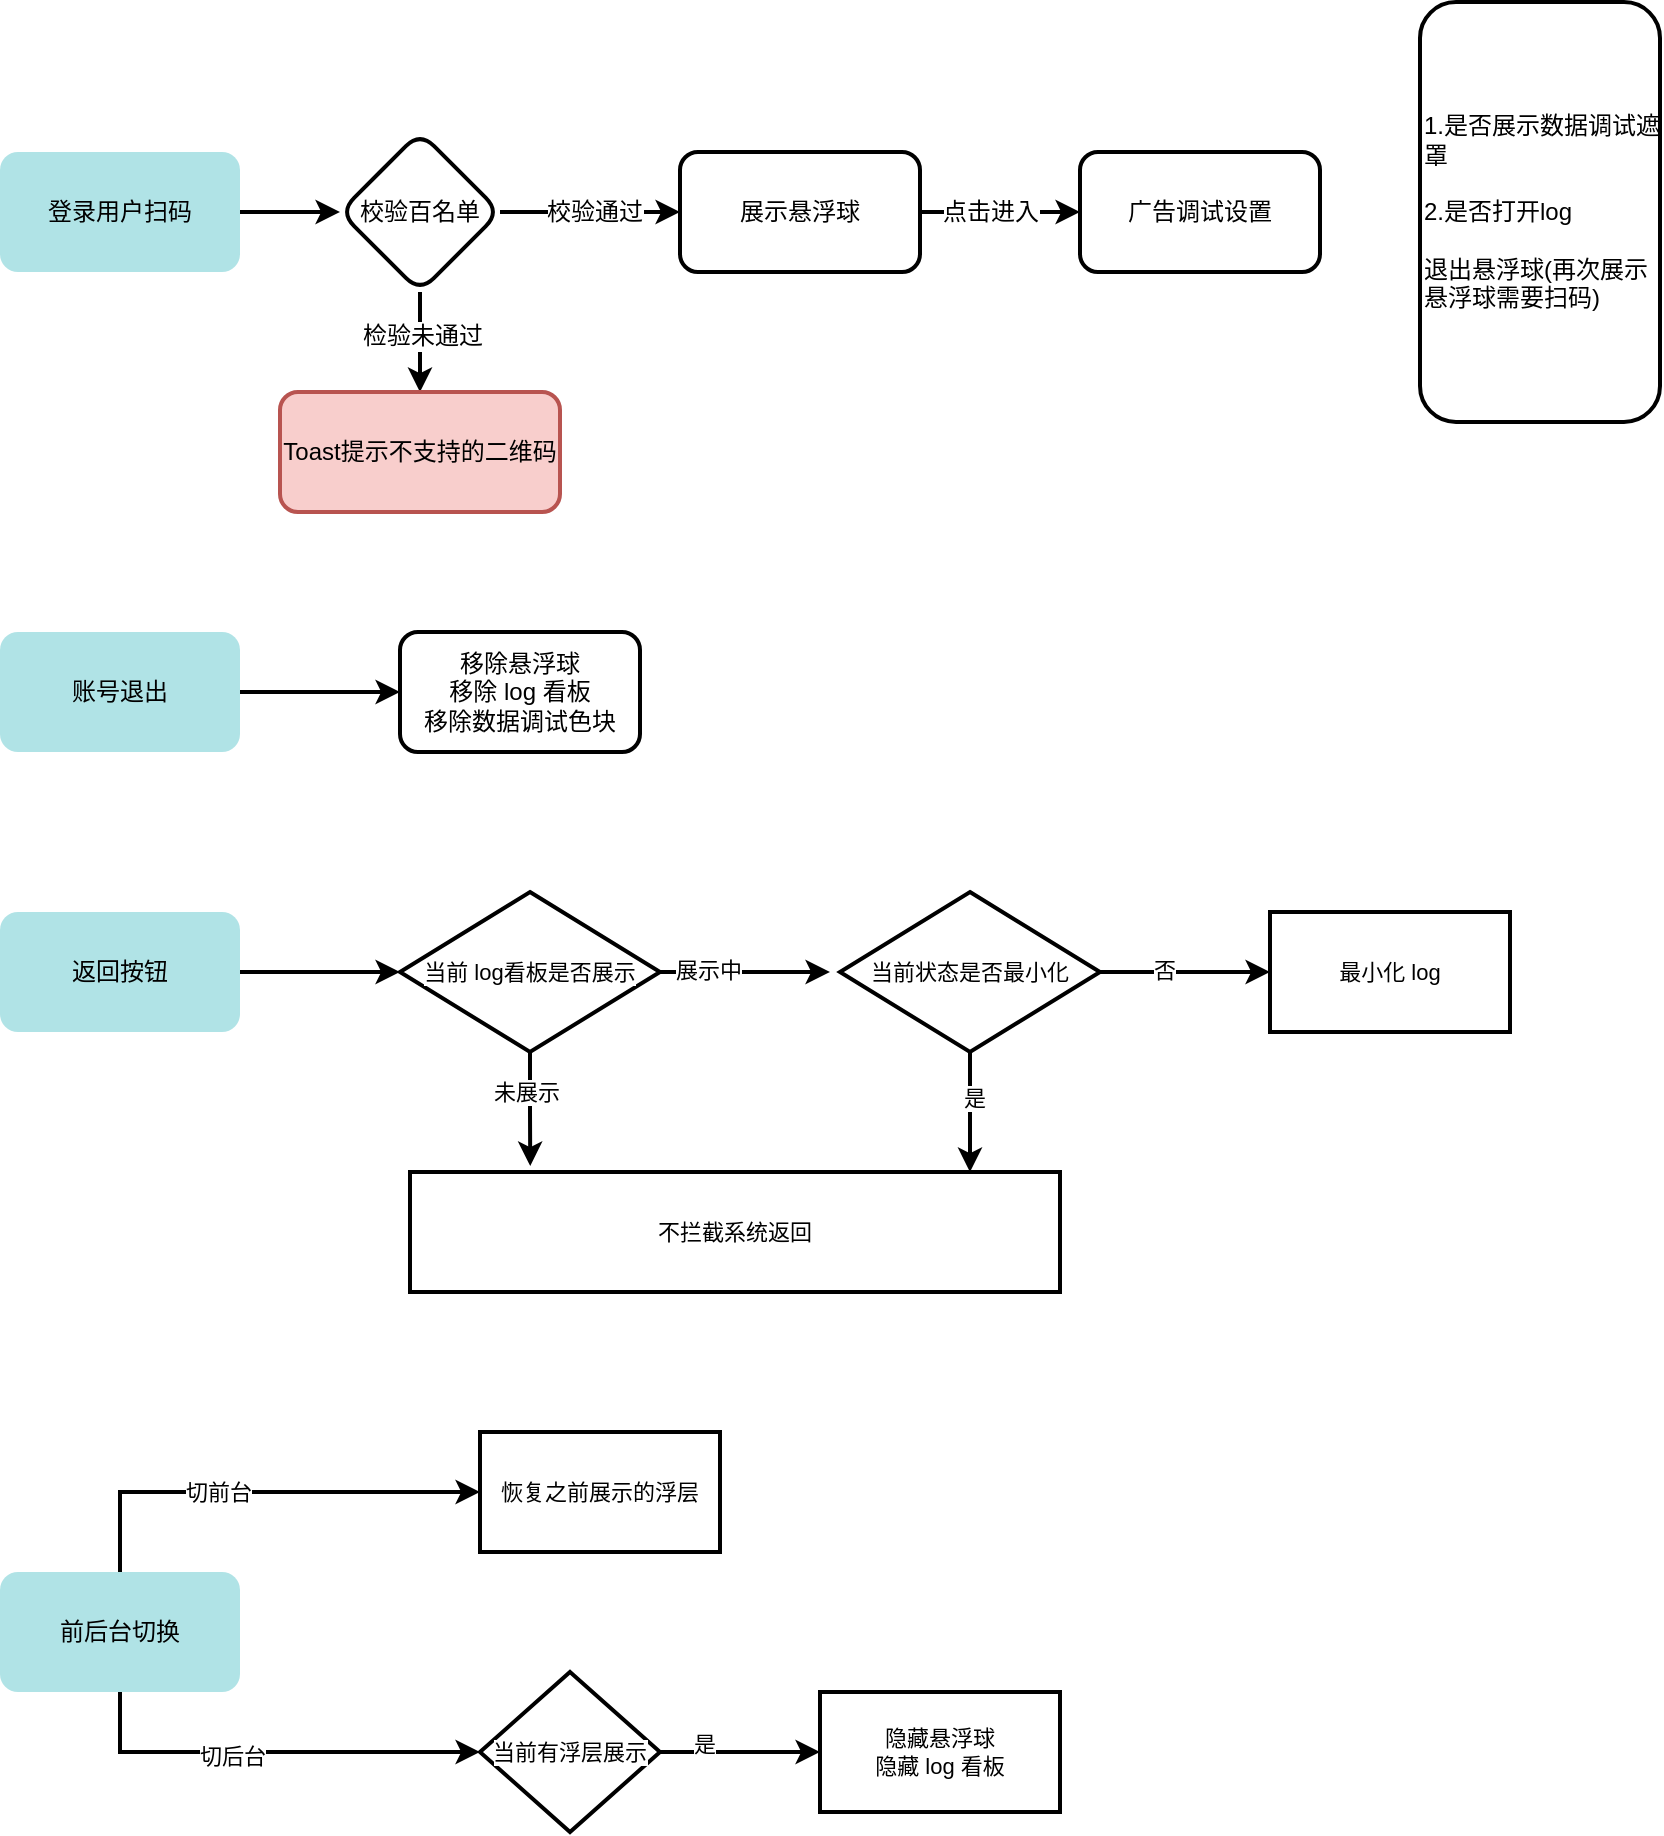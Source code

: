 <mxfile version="24.2.5" type="github">
  <diagram name="第 1 页" id="Mk33RVe9kRC02Oc2va2t">
    <mxGraphModel dx="1221" dy="2270" grid="1" gridSize="10" guides="1" tooltips="1" connect="1" arrows="1" fold="1" page="1" pageScale="1" pageWidth="1200" pageHeight="1600" math="0" shadow="0">
      <root>
        <mxCell id="0" />
        <mxCell id="1" parent="0" />
        <mxCell id="ITvaBzZuXJJGVibFjRgb-2" value="" style="edgeStyle=orthogonalEdgeStyle;rounded=0;orthogonalLoop=1;jettySize=auto;html=1;strokeWidth=2;" edge="1" parent="1" source="E1rxsZcQbXdjIahQ-Ln3-1" target="ITvaBzZuXJJGVibFjRgb-1">
          <mxGeometry relative="1" as="geometry" />
        </mxCell>
        <mxCell id="E1rxsZcQbXdjIahQ-Ln3-1" value="账号退出" style="rounded=1;whiteSpace=wrap;html=1;strokeWidth=2;fillColor=#b0e3e6;strokeColor=none;" parent="1" vertex="1">
          <mxGeometry x="200" y="280" width="120" height="60" as="geometry" />
        </mxCell>
        <mxCell id="ITvaBzZuXJJGVibFjRgb-19" style="edgeStyle=orthogonalEdgeStyle;rounded=0;orthogonalLoop=1;jettySize=auto;html=1;entryX=0;entryY=0.5;entryDx=0;entryDy=0;strokeColor=default;strokeWidth=2;align=center;verticalAlign=middle;fontFamily=Helvetica;fontSize=11;fontColor=default;labelBackgroundColor=default;endArrow=classic;exitX=0.5;exitY=1;exitDx=0;exitDy=0;" edge="1" parent="1" source="E1rxsZcQbXdjIahQ-Ln3-2" target="ITvaBzZuXJJGVibFjRgb-18">
          <mxGeometry relative="1" as="geometry" />
        </mxCell>
        <mxCell id="ITvaBzZuXJJGVibFjRgb-20" value="切后台" style="edgeLabel;html=1;align=center;verticalAlign=middle;resizable=0;points=[];strokeColor=default;strokeWidth=2;fontFamily=Helvetica;fontSize=11;fontColor=default;labelBackgroundColor=default;fillColor=default;" vertex="1" connectable="0" parent="ITvaBzZuXJJGVibFjRgb-19">
          <mxGeometry x="-0.183" y="-2" relative="1" as="geometry">
            <mxPoint as="offset" />
          </mxGeometry>
        </mxCell>
        <mxCell id="ITvaBzZuXJJGVibFjRgb-24" style="edgeStyle=orthogonalEdgeStyle;rounded=0;orthogonalLoop=1;jettySize=auto;html=1;entryX=0;entryY=0.5;entryDx=0;entryDy=0;strokeColor=default;strokeWidth=2;align=center;verticalAlign=middle;fontFamily=Helvetica;fontSize=11;fontColor=default;labelBackgroundColor=default;endArrow=classic;exitX=0.5;exitY=0;exitDx=0;exitDy=0;" edge="1" parent="1" source="E1rxsZcQbXdjIahQ-Ln3-2" target="ITvaBzZuXJJGVibFjRgb-27">
          <mxGeometry relative="1" as="geometry">
            <mxPoint x="440" y="710" as="targetPoint" />
          </mxGeometry>
        </mxCell>
        <mxCell id="ITvaBzZuXJJGVibFjRgb-25" value="切前台" style="edgeLabel;html=1;align=center;verticalAlign=middle;resizable=0;points=[];strokeColor=default;strokeWidth=2;fontFamily=Helvetica;fontSize=11;fontColor=default;labelBackgroundColor=default;fillColor=default;" vertex="1" connectable="0" parent="ITvaBzZuXJJGVibFjRgb-24">
          <mxGeometry x="-0.191" relative="1" as="geometry">
            <mxPoint as="offset" />
          </mxGeometry>
        </mxCell>
        <mxCell id="E1rxsZcQbXdjIahQ-Ln3-2" value="前后台切换" style="rounded=1;whiteSpace=wrap;html=1;strokeWidth=2;fillColor=#b0e3e6;strokeColor=none;" parent="1" vertex="1">
          <mxGeometry x="200" y="750" width="120" height="60" as="geometry" />
        </mxCell>
        <mxCell id="ITvaBzZuXJJGVibFjRgb-4" value="" style="edgeStyle=orthogonalEdgeStyle;rounded=0;orthogonalLoop=1;jettySize=auto;html=1;strokeColor=default;strokeWidth=2;align=center;verticalAlign=middle;fontFamily=Helvetica;fontSize=11;fontColor=default;labelBackgroundColor=default;endArrow=classic;" edge="1" parent="1" source="E1rxsZcQbXdjIahQ-Ln3-3" target="ITvaBzZuXJJGVibFjRgb-3">
          <mxGeometry relative="1" as="geometry" />
        </mxCell>
        <mxCell id="E1rxsZcQbXdjIahQ-Ln3-3" value="返回按钮" style="rounded=1;whiteSpace=wrap;html=1;strokeWidth=2;fillColor=#b0e3e6;strokeColor=none;" parent="1" vertex="1">
          <mxGeometry x="200" y="420" width="120" height="60" as="geometry" />
        </mxCell>
        <mxCell id="E1rxsZcQbXdjIahQ-Ln3-7" value="" style="edgeStyle=orthogonalEdgeStyle;rounded=0;orthogonalLoop=1;jettySize=auto;html=1;fontFamily=Helvetica;fontSize=12;fontColor=default;strokeWidth=2;" parent="1" source="E1rxsZcQbXdjIahQ-Ln3-4" target="E1rxsZcQbXdjIahQ-Ln3-6" edge="1">
          <mxGeometry relative="1" as="geometry" />
        </mxCell>
        <mxCell id="E1rxsZcQbXdjIahQ-Ln3-4" value="登录用户扫码" style="rounded=1;whiteSpace=wrap;html=1;strokeWidth=2;fillColor=#b0e3e6;strokeColor=none;" parent="1" vertex="1">
          <mxGeometry x="200" y="40" width="120" height="60" as="geometry" />
        </mxCell>
        <mxCell id="E1rxsZcQbXdjIahQ-Ln3-9" value="" style="edgeStyle=orthogonalEdgeStyle;rounded=0;orthogonalLoop=1;jettySize=auto;html=1;fontFamily=Helvetica;fontSize=12;fontColor=default;strokeWidth=2;" parent="1" source="E1rxsZcQbXdjIahQ-Ln3-6" target="E1rxsZcQbXdjIahQ-Ln3-8" edge="1">
          <mxGeometry relative="1" as="geometry" />
        </mxCell>
        <mxCell id="E1rxsZcQbXdjIahQ-Ln3-12" value="校验通过" style="edgeLabel;html=1;align=center;verticalAlign=middle;resizable=0;points=[];rounded=1;strokeColor=default;strokeWidth=2;fontFamily=Helvetica;fontSize=12;fontColor=default;labelBackgroundColor=default;fillColor=default;" parent="E1rxsZcQbXdjIahQ-Ln3-9" vertex="1" connectable="0">
          <mxGeometry x="-0.4" y="1" relative="1" as="geometry">
            <mxPoint x="20" y="1" as="offset" />
          </mxGeometry>
        </mxCell>
        <mxCell id="E1rxsZcQbXdjIahQ-Ln3-11" value="" style="edgeStyle=orthogonalEdgeStyle;rounded=0;orthogonalLoop=1;jettySize=auto;html=1;fontFamily=Helvetica;fontSize=12;fontColor=default;strokeWidth=2;" parent="1" source="E1rxsZcQbXdjIahQ-Ln3-6" target="E1rxsZcQbXdjIahQ-Ln3-10" edge="1">
          <mxGeometry relative="1" as="geometry" />
        </mxCell>
        <mxCell id="E1rxsZcQbXdjIahQ-Ln3-13" value="检验未通过" style="edgeLabel;html=1;align=center;verticalAlign=middle;resizable=0;points=[];rounded=1;strokeColor=default;strokeWidth=2;fontFamily=Helvetica;fontSize=12;fontColor=default;labelBackgroundColor=default;fillColor=default;" parent="E1rxsZcQbXdjIahQ-Ln3-11" vertex="1" connectable="0">
          <mxGeometry x="-0.15" y="1" relative="1" as="geometry">
            <mxPoint as="offset" />
          </mxGeometry>
        </mxCell>
        <mxCell id="E1rxsZcQbXdjIahQ-Ln3-6" value="校&lt;font style=&quot;&quot;&gt;验百名单&lt;/font&gt;" style="rhombus;whiteSpace=wrap;html=1;rounded=1;strokeWidth=2;" parent="1" vertex="1">
          <mxGeometry x="370" y="30" width="80" height="80" as="geometry" />
        </mxCell>
        <mxCell id="E1rxsZcQbXdjIahQ-Ln3-15" value="" style="edgeStyle=orthogonalEdgeStyle;rounded=0;orthogonalLoop=1;jettySize=auto;html=1;strokeColor=default;strokeWidth=2;align=center;verticalAlign=middle;fontFamily=Helvetica;fontSize=12;fontColor=default;labelBackgroundColor=default;endArrow=classic;" parent="1" source="E1rxsZcQbXdjIahQ-Ln3-8" target="E1rxsZcQbXdjIahQ-Ln3-14" edge="1">
          <mxGeometry relative="1" as="geometry" />
        </mxCell>
        <mxCell id="E1rxsZcQbXdjIahQ-Ln3-16" value="点击进入" style="edgeLabel;html=1;align=center;verticalAlign=middle;resizable=0;points=[];rounded=1;strokeColor=default;strokeWidth=2;fontFamily=Helvetica;fontSize=12;fontColor=default;labelBackgroundColor=default;fillColor=default;" parent="E1rxsZcQbXdjIahQ-Ln3-15" vertex="1" connectable="0">
          <mxGeometry x="-0.125" relative="1" as="geometry">
            <mxPoint as="offset" />
          </mxGeometry>
        </mxCell>
        <mxCell id="E1rxsZcQbXdjIahQ-Ln3-8" value="&lt;p&gt;展示悬浮球&lt;/p&gt;" style="whiteSpace=wrap;html=1;rounded=1;strokeWidth=2;" parent="1" vertex="1">
          <mxGeometry x="540" y="40" width="120" height="60" as="geometry" />
        </mxCell>
        <mxCell id="E1rxsZcQbXdjIahQ-Ln3-10" value="Toast提示不支持的二维码" style="whiteSpace=wrap;html=1;fillColor=#f8cecc;strokeColor=#b85450;rounded=1;strokeWidth=2;" parent="1" vertex="1">
          <mxGeometry x="340" y="160" width="140" height="60" as="geometry" />
        </mxCell>
        <mxCell id="E1rxsZcQbXdjIahQ-Ln3-14" value="广告调试设置" style="whiteSpace=wrap;html=1;rounded=1;strokeWidth=2;" parent="1" vertex="1">
          <mxGeometry x="740" y="40" width="120" height="60" as="geometry" />
        </mxCell>
        <mxCell id="E1rxsZcQbXdjIahQ-Ln3-19" value="&lt;div&gt;&lt;font color=&quot;#000000&quot;&gt;1.是否展示数据调试遮罩&lt;/font&gt;&lt;/div&gt;&lt;div&gt;&lt;font color=&quot;#000000&quot;&gt;&lt;br&gt;&lt;/font&gt;&lt;/div&gt;&lt;div&gt;&lt;font color=&quot;#000000&quot;&gt;2.是否打开log&lt;/font&gt;&lt;/div&gt;&lt;div&gt;&lt;font color=&quot;#000000&quot;&gt;&lt;br&gt;&lt;/font&gt;&lt;/div&gt;&lt;font color=&quot;#000000&quot;&gt;退出悬浮球(再次展示悬浮球需要扫码)&lt;/font&gt;" style="rounded=1;whiteSpace=wrap;html=1;strokeWidth=2;align=left;" parent="1" vertex="1">
          <mxGeometry x="910" y="-35" width="120" height="210" as="geometry" />
        </mxCell>
        <mxCell id="ITvaBzZuXJJGVibFjRgb-1" value="移除悬浮球&lt;div&gt;移除 log 看板&lt;/div&gt;&lt;div&gt;移除数据调试色块&lt;/div&gt;" style="rounded=1;whiteSpace=wrap;html=1;strokeWidth=2;" vertex="1" parent="1">
          <mxGeometry x="400" y="280" width="120" height="60" as="geometry" />
        </mxCell>
        <mxCell id="ITvaBzZuXJJGVibFjRgb-6" value="" style="edgeStyle=orthogonalEdgeStyle;rounded=0;orthogonalLoop=1;jettySize=auto;html=1;strokeColor=default;strokeWidth=2;align=center;verticalAlign=middle;fontFamily=Helvetica;fontSize=11;fontColor=default;labelBackgroundColor=default;endArrow=classic;" edge="1" parent="1" source="ITvaBzZuXJJGVibFjRgb-3">
          <mxGeometry relative="1" as="geometry">
            <mxPoint x="615" y="450" as="targetPoint" />
          </mxGeometry>
        </mxCell>
        <mxCell id="ITvaBzZuXJJGVibFjRgb-7" value="展示中" style="edgeLabel;html=1;align=center;verticalAlign=middle;resizable=0;points=[];strokeColor=default;strokeWidth=2;fontFamily=Helvetica;fontSize=11;fontColor=default;labelBackgroundColor=default;fillColor=default;" vertex="1" connectable="0" parent="ITvaBzZuXJJGVibFjRgb-6">
          <mxGeometry x="-0.435" y="1" relative="1" as="geometry">
            <mxPoint as="offset" />
          </mxGeometry>
        </mxCell>
        <mxCell id="ITvaBzZuXJJGVibFjRgb-10" value="" style="edgeStyle=orthogonalEdgeStyle;rounded=0;orthogonalLoop=1;jettySize=auto;html=1;strokeColor=default;strokeWidth=2;align=center;verticalAlign=middle;fontFamily=Helvetica;fontSize=11;fontColor=default;labelBackgroundColor=default;endArrow=classic;entryX=0.185;entryY=-0.05;entryDx=0;entryDy=0;entryPerimeter=0;" edge="1" parent="1" source="ITvaBzZuXJJGVibFjRgb-3" target="ITvaBzZuXJJGVibFjRgb-9">
          <mxGeometry relative="1" as="geometry" />
        </mxCell>
        <mxCell id="ITvaBzZuXJJGVibFjRgb-11" value="未展示" style="edgeLabel;html=1;align=center;verticalAlign=middle;resizable=0;points=[];strokeColor=default;strokeWidth=2;fontFamily=Helvetica;fontSize=11;fontColor=default;labelBackgroundColor=default;fillColor=default;" vertex="1" connectable="0" parent="ITvaBzZuXJJGVibFjRgb-10">
          <mxGeometry x="-0.311" y="-2" relative="1" as="geometry">
            <mxPoint as="offset" />
          </mxGeometry>
        </mxCell>
        <mxCell id="ITvaBzZuXJJGVibFjRgb-3" value="当前 log看板是否展示" style="rhombus;whiteSpace=wrap;html=1;fontFamily=Helvetica;fontSize=11;fontColor=default;labelBackgroundColor=default;strokeWidth=2;" vertex="1" parent="1">
          <mxGeometry x="400" y="410" width="130" height="80" as="geometry" />
        </mxCell>
        <mxCell id="ITvaBzZuXJJGVibFjRgb-13" value="" style="edgeStyle=orthogonalEdgeStyle;rounded=0;orthogonalLoop=1;jettySize=auto;html=1;strokeColor=default;strokeWidth=2;align=center;verticalAlign=middle;fontFamily=Helvetica;fontSize=11;fontColor=default;labelBackgroundColor=default;endArrow=classic;" edge="1" parent="1" source="ITvaBzZuXJJGVibFjRgb-8" target="ITvaBzZuXJJGVibFjRgb-12">
          <mxGeometry relative="1" as="geometry" />
        </mxCell>
        <mxCell id="ITvaBzZuXJJGVibFjRgb-17" value="否" style="edgeLabel;html=1;align=center;verticalAlign=middle;resizable=0;points=[];strokeColor=default;strokeWidth=2;fontFamily=Helvetica;fontSize=11;fontColor=default;labelBackgroundColor=default;fillColor=default;" vertex="1" connectable="0" parent="ITvaBzZuXJJGVibFjRgb-13">
          <mxGeometry x="-0.247" y="1" relative="1" as="geometry">
            <mxPoint as="offset" />
          </mxGeometry>
        </mxCell>
        <mxCell id="ITvaBzZuXJJGVibFjRgb-15" value="" style="edgeStyle=orthogonalEdgeStyle;rounded=0;orthogonalLoop=1;jettySize=auto;html=1;strokeColor=default;strokeWidth=2;align=center;verticalAlign=middle;fontFamily=Helvetica;fontSize=11;fontColor=default;labelBackgroundColor=default;endArrow=classic;" edge="1" parent="1" source="ITvaBzZuXJJGVibFjRgb-8">
          <mxGeometry relative="1" as="geometry">
            <mxPoint x="685" y="550" as="targetPoint" />
          </mxGeometry>
        </mxCell>
        <mxCell id="ITvaBzZuXJJGVibFjRgb-16" value="是" style="edgeLabel;html=1;align=center;verticalAlign=middle;resizable=0;points=[];strokeColor=default;strokeWidth=2;fontFamily=Helvetica;fontSize=11;fontColor=default;labelBackgroundColor=default;fillColor=default;" vertex="1" connectable="0" parent="ITvaBzZuXJJGVibFjRgb-15">
          <mxGeometry x="-0.244" y="2" relative="1" as="geometry">
            <mxPoint as="offset" />
          </mxGeometry>
        </mxCell>
        <mxCell id="ITvaBzZuXJJGVibFjRgb-8" value="当前状态是否最小化" style="rhombus;whiteSpace=wrap;html=1;fontFamily=Helvetica;fontSize=11;fontColor=default;labelBackgroundColor=default;strokeWidth=2;" vertex="1" parent="1">
          <mxGeometry x="620" y="410" width="130" height="80" as="geometry" />
        </mxCell>
        <mxCell id="ITvaBzZuXJJGVibFjRgb-9" value="不拦截系统返回" style="whiteSpace=wrap;html=1;fontSize=11;labelBackgroundColor=default;strokeWidth=2;" vertex="1" parent="1">
          <mxGeometry x="405" y="550" width="325" height="60" as="geometry" />
        </mxCell>
        <mxCell id="ITvaBzZuXJJGVibFjRgb-12" value="最小化 log" style="whiteSpace=wrap;html=1;fontSize=11;labelBackgroundColor=default;strokeWidth=2;" vertex="1" parent="1">
          <mxGeometry x="835" y="420" width="120" height="60" as="geometry" />
        </mxCell>
        <mxCell id="ITvaBzZuXJJGVibFjRgb-22" value="" style="edgeStyle=orthogonalEdgeStyle;rounded=0;orthogonalLoop=1;jettySize=auto;html=1;strokeColor=default;strokeWidth=2;align=center;verticalAlign=middle;fontFamily=Helvetica;fontSize=11;fontColor=default;labelBackgroundColor=default;endArrow=classic;" edge="1" parent="1" source="ITvaBzZuXJJGVibFjRgb-18" target="ITvaBzZuXJJGVibFjRgb-21">
          <mxGeometry relative="1" as="geometry" />
        </mxCell>
        <mxCell id="ITvaBzZuXJJGVibFjRgb-26" value="是" style="edgeLabel;html=1;align=center;verticalAlign=middle;resizable=0;points=[];strokeColor=default;strokeWidth=2;fontFamily=Helvetica;fontSize=11;fontColor=default;labelBackgroundColor=default;fillColor=default;" vertex="1" connectable="0" parent="ITvaBzZuXJJGVibFjRgb-22">
          <mxGeometry x="-0.46" y="4" relative="1" as="geometry">
            <mxPoint as="offset" />
          </mxGeometry>
        </mxCell>
        <mxCell id="ITvaBzZuXJJGVibFjRgb-18" value="当前有浮层展示" style="rhombus;whiteSpace=wrap;html=1;strokeColor=default;strokeWidth=2;align=center;verticalAlign=middle;fontFamily=Helvetica;fontSize=11;fontColor=default;labelBackgroundColor=default;fillColor=default;" vertex="1" parent="1">
          <mxGeometry x="440" y="800" width="90" height="80" as="geometry" />
        </mxCell>
        <mxCell id="ITvaBzZuXJJGVibFjRgb-21" value="隐藏悬浮球&lt;div&gt;隐藏 log 看板&lt;/div&gt;" style="whiteSpace=wrap;html=1;fontSize=11;strokeWidth=2;labelBackgroundColor=default;" vertex="1" parent="1">
          <mxGeometry x="610" y="810" width="120" height="60" as="geometry" />
        </mxCell>
        <mxCell id="ITvaBzZuXJJGVibFjRgb-27" value="恢复之前展示的浮层" style="whiteSpace=wrap;html=1;fontSize=11;strokeWidth=2;labelBackgroundColor=default;" vertex="1" parent="1">
          <mxGeometry x="440" y="680" width="120" height="60" as="geometry" />
        </mxCell>
      </root>
    </mxGraphModel>
  </diagram>
</mxfile>
